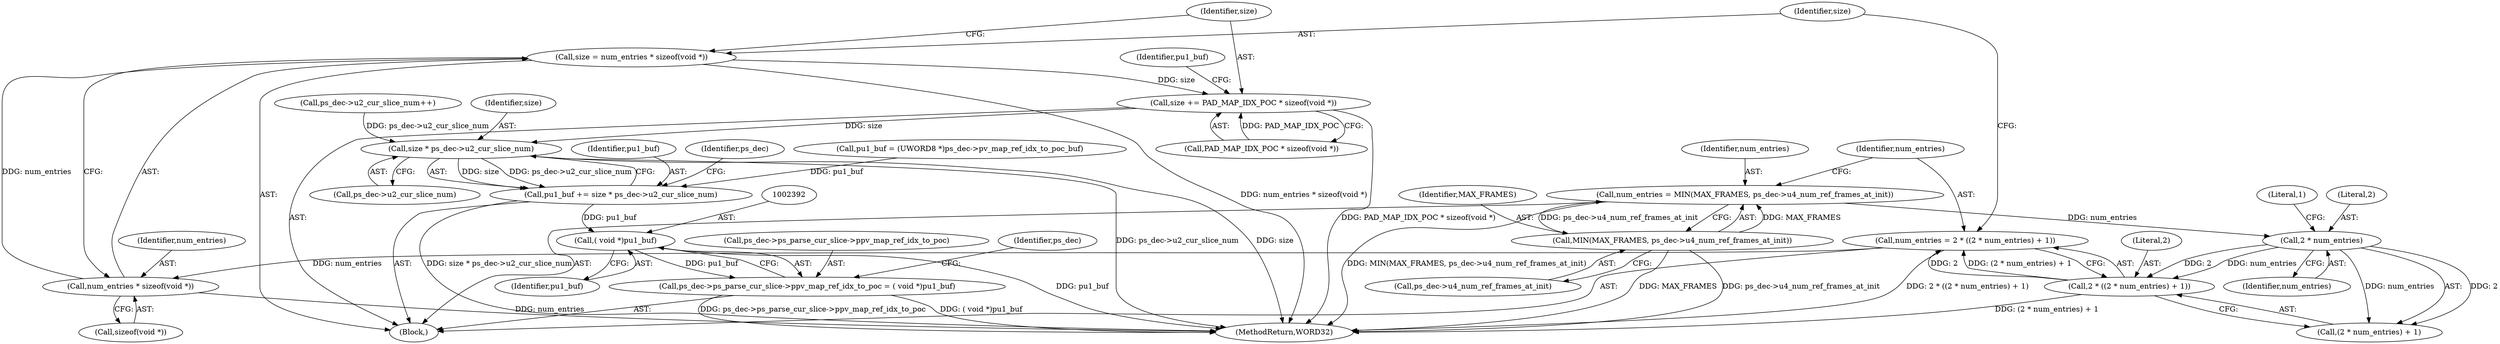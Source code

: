 digraph "0_Android_0b23c81c3dd9ec38f7e6806a3955fed1925541a0_2@API" {
"1002359" [label="(Call,size = num_entries * sizeof(void *))"];
"1002361" [label="(Call,num_entries * sizeof(void *))"];
"1002350" [label="(Call,num_entries = 2 * ((2 * num_entries) + 1))"];
"1002352" [label="(Call,2 * ((2 * num_entries) + 1))"];
"1002355" [label="(Call,2 * num_entries)"];
"1002343" [label="(Call,num_entries = MIN(MAX_FRAMES, ps_dec->u4_num_ref_frames_at_init))"];
"1002345" [label="(Call,MIN(MAX_FRAMES, ps_dec->u4_num_ref_frames_at_init))"];
"1002365" [label="(Call,size += PAD_MAP_IDX_POC * sizeof(void *))"];
"1002380" [label="(Call,size * ps_dec->u2_cur_slice_num)"];
"1002378" [label="(Call,pu1_buf += size * ps_dec->u2_cur_slice_num)"];
"1002391" [label="(Call,( void *)pu1_buf)"];
"1002385" [label="(Call,ps_dec->ps_parse_cur_slice->ppv_map_ref_idx_to_poc = ( void *)pu1_buf)"];
"1002358" [label="(Literal,1)"];
"1002365" [label="(Call,size += PAD_MAP_IDX_POC * sizeof(void *))"];
"1002589" [label="(MethodReturn,WORD32)"];
"1002391" [label="(Call,( void *)pu1_buf)"];
"1002367" [label="(Call,PAD_MAP_IDX_POC * sizeof(void *))"];
"1002366" [label="(Identifier,size)"];
"1002393" [label="(Identifier,pu1_buf)"];
"1002371" [label="(Call,pu1_buf = (UWORD8 *)ps_dec->pv_map_ref_idx_to_poc_buf)"];
"1002380" [label="(Call,size * ps_dec->u2_cur_slice_num)"];
"1002354" [label="(Call,(2 * num_entries) + 1)"];
"1002339" [label="(Block,)"];
"1002345" [label="(Call,MIN(MAX_FRAMES, ps_dec->u4_num_ref_frames_at_init))"];
"1002363" [label="(Call,sizeof(void *))"];
"1002386" [label="(Call,ps_dec->ps_parse_cur_slice->ppv_map_ref_idx_to_poc)"];
"1002357" [label="(Identifier,num_entries)"];
"1002385" [label="(Call,ps_dec->ps_parse_cur_slice->ppv_map_ref_idx_to_poc = ( void *)pu1_buf)"];
"1001266" [label="(Call,ps_dec->u2_cur_slice_num++)"];
"1002378" [label="(Call,pu1_buf += size * ps_dec->u2_cur_slice_num)"];
"1002347" [label="(Call,ps_dec->u4_num_ref_frames_at_init)"];
"1002382" [label="(Call,ps_dec->u2_cur_slice_num)"];
"1002352" [label="(Call,2 * ((2 * num_entries) + 1))"];
"1002355" [label="(Call,2 * num_entries)"];
"1002343" [label="(Call,num_entries = MIN(MAX_FRAMES, ps_dec->u4_num_ref_frames_at_init))"];
"1002356" [label="(Literal,2)"];
"1002360" [label="(Identifier,size)"];
"1002353" [label="(Literal,2)"];
"1002346" [label="(Identifier,MAX_FRAMES)"];
"1002381" [label="(Identifier,size)"];
"1002372" [label="(Identifier,pu1_buf)"];
"1002379" [label="(Identifier,pu1_buf)"];
"1002362" [label="(Identifier,num_entries)"];
"1002344" [label="(Identifier,num_entries)"];
"1002359" [label="(Call,size = num_entries * sizeof(void *))"];
"1002350" [label="(Call,num_entries = 2 * ((2 * num_entries) + 1))"];
"1002361" [label="(Call,num_entries * sizeof(void *))"];
"1002388" [label="(Identifier,ps_dec)"];
"1002351" [label="(Identifier,num_entries)"];
"1002396" [label="(Identifier,ps_dec)"];
"1002359" -> "1002339"  [label="AST: "];
"1002359" -> "1002361"  [label="CFG: "];
"1002360" -> "1002359"  [label="AST: "];
"1002361" -> "1002359"  [label="AST: "];
"1002366" -> "1002359"  [label="CFG: "];
"1002359" -> "1002589"  [label="DDG: num_entries * sizeof(void *)"];
"1002361" -> "1002359"  [label="DDG: num_entries"];
"1002359" -> "1002365"  [label="DDG: size"];
"1002361" -> "1002363"  [label="CFG: "];
"1002362" -> "1002361"  [label="AST: "];
"1002363" -> "1002361"  [label="AST: "];
"1002361" -> "1002589"  [label="DDG: num_entries"];
"1002350" -> "1002361"  [label="DDG: num_entries"];
"1002350" -> "1002339"  [label="AST: "];
"1002350" -> "1002352"  [label="CFG: "];
"1002351" -> "1002350"  [label="AST: "];
"1002352" -> "1002350"  [label="AST: "];
"1002360" -> "1002350"  [label="CFG: "];
"1002350" -> "1002589"  [label="DDG: 2 * ((2 * num_entries) + 1)"];
"1002352" -> "1002350"  [label="DDG: 2"];
"1002352" -> "1002350"  [label="DDG: (2 * num_entries) + 1"];
"1002352" -> "1002354"  [label="CFG: "];
"1002353" -> "1002352"  [label="AST: "];
"1002354" -> "1002352"  [label="AST: "];
"1002352" -> "1002589"  [label="DDG: (2 * num_entries) + 1"];
"1002355" -> "1002352"  [label="DDG: 2"];
"1002355" -> "1002352"  [label="DDG: num_entries"];
"1002355" -> "1002354"  [label="AST: "];
"1002355" -> "1002357"  [label="CFG: "];
"1002356" -> "1002355"  [label="AST: "];
"1002357" -> "1002355"  [label="AST: "];
"1002358" -> "1002355"  [label="CFG: "];
"1002355" -> "1002354"  [label="DDG: 2"];
"1002355" -> "1002354"  [label="DDG: num_entries"];
"1002343" -> "1002355"  [label="DDG: num_entries"];
"1002343" -> "1002339"  [label="AST: "];
"1002343" -> "1002345"  [label="CFG: "];
"1002344" -> "1002343"  [label="AST: "];
"1002345" -> "1002343"  [label="AST: "];
"1002351" -> "1002343"  [label="CFG: "];
"1002343" -> "1002589"  [label="DDG: MIN(MAX_FRAMES, ps_dec->u4_num_ref_frames_at_init)"];
"1002345" -> "1002343"  [label="DDG: MAX_FRAMES"];
"1002345" -> "1002343"  [label="DDG: ps_dec->u4_num_ref_frames_at_init"];
"1002345" -> "1002347"  [label="CFG: "];
"1002346" -> "1002345"  [label="AST: "];
"1002347" -> "1002345"  [label="AST: "];
"1002345" -> "1002589"  [label="DDG: ps_dec->u4_num_ref_frames_at_init"];
"1002345" -> "1002589"  [label="DDG: MAX_FRAMES"];
"1002365" -> "1002339"  [label="AST: "];
"1002365" -> "1002367"  [label="CFG: "];
"1002366" -> "1002365"  [label="AST: "];
"1002367" -> "1002365"  [label="AST: "];
"1002372" -> "1002365"  [label="CFG: "];
"1002365" -> "1002589"  [label="DDG: PAD_MAP_IDX_POC * sizeof(void *)"];
"1002367" -> "1002365"  [label="DDG: PAD_MAP_IDX_POC"];
"1002365" -> "1002380"  [label="DDG: size"];
"1002380" -> "1002378"  [label="AST: "];
"1002380" -> "1002382"  [label="CFG: "];
"1002381" -> "1002380"  [label="AST: "];
"1002382" -> "1002380"  [label="AST: "];
"1002378" -> "1002380"  [label="CFG: "];
"1002380" -> "1002589"  [label="DDG: ps_dec->u2_cur_slice_num"];
"1002380" -> "1002589"  [label="DDG: size"];
"1002380" -> "1002378"  [label="DDG: size"];
"1002380" -> "1002378"  [label="DDG: ps_dec->u2_cur_slice_num"];
"1001266" -> "1002380"  [label="DDG: ps_dec->u2_cur_slice_num"];
"1002378" -> "1002339"  [label="AST: "];
"1002379" -> "1002378"  [label="AST: "];
"1002388" -> "1002378"  [label="CFG: "];
"1002378" -> "1002589"  [label="DDG: size * ps_dec->u2_cur_slice_num"];
"1002371" -> "1002378"  [label="DDG: pu1_buf"];
"1002378" -> "1002391"  [label="DDG: pu1_buf"];
"1002391" -> "1002385"  [label="AST: "];
"1002391" -> "1002393"  [label="CFG: "];
"1002392" -> "1002391"  [label="AST: "];
"1002393" -> "1002391"  [label="AST: "];
"1002385" -> "1002391"  [label="CFG: "];
"1002391" -> "1002589"  [label="DDG: pu1_buf"];
"1002391" -> "1002385"  [label="DDG: pu1_buf"];
"1002385" -> "1002339"  [label="AST: "];
"1002386" -> "1002385"  [label="AST: "];
"1002396" -> "1002385"  [label="CFG: "];
"1002385" -> "1002589"  [label="DDG: ( void *)pu1_buf"];
"1002385" -> "1002589"  [label="DDG: ps_dec->ps_parse_cur_slice->ppv_map_ref_idx_to_poc"];
}

